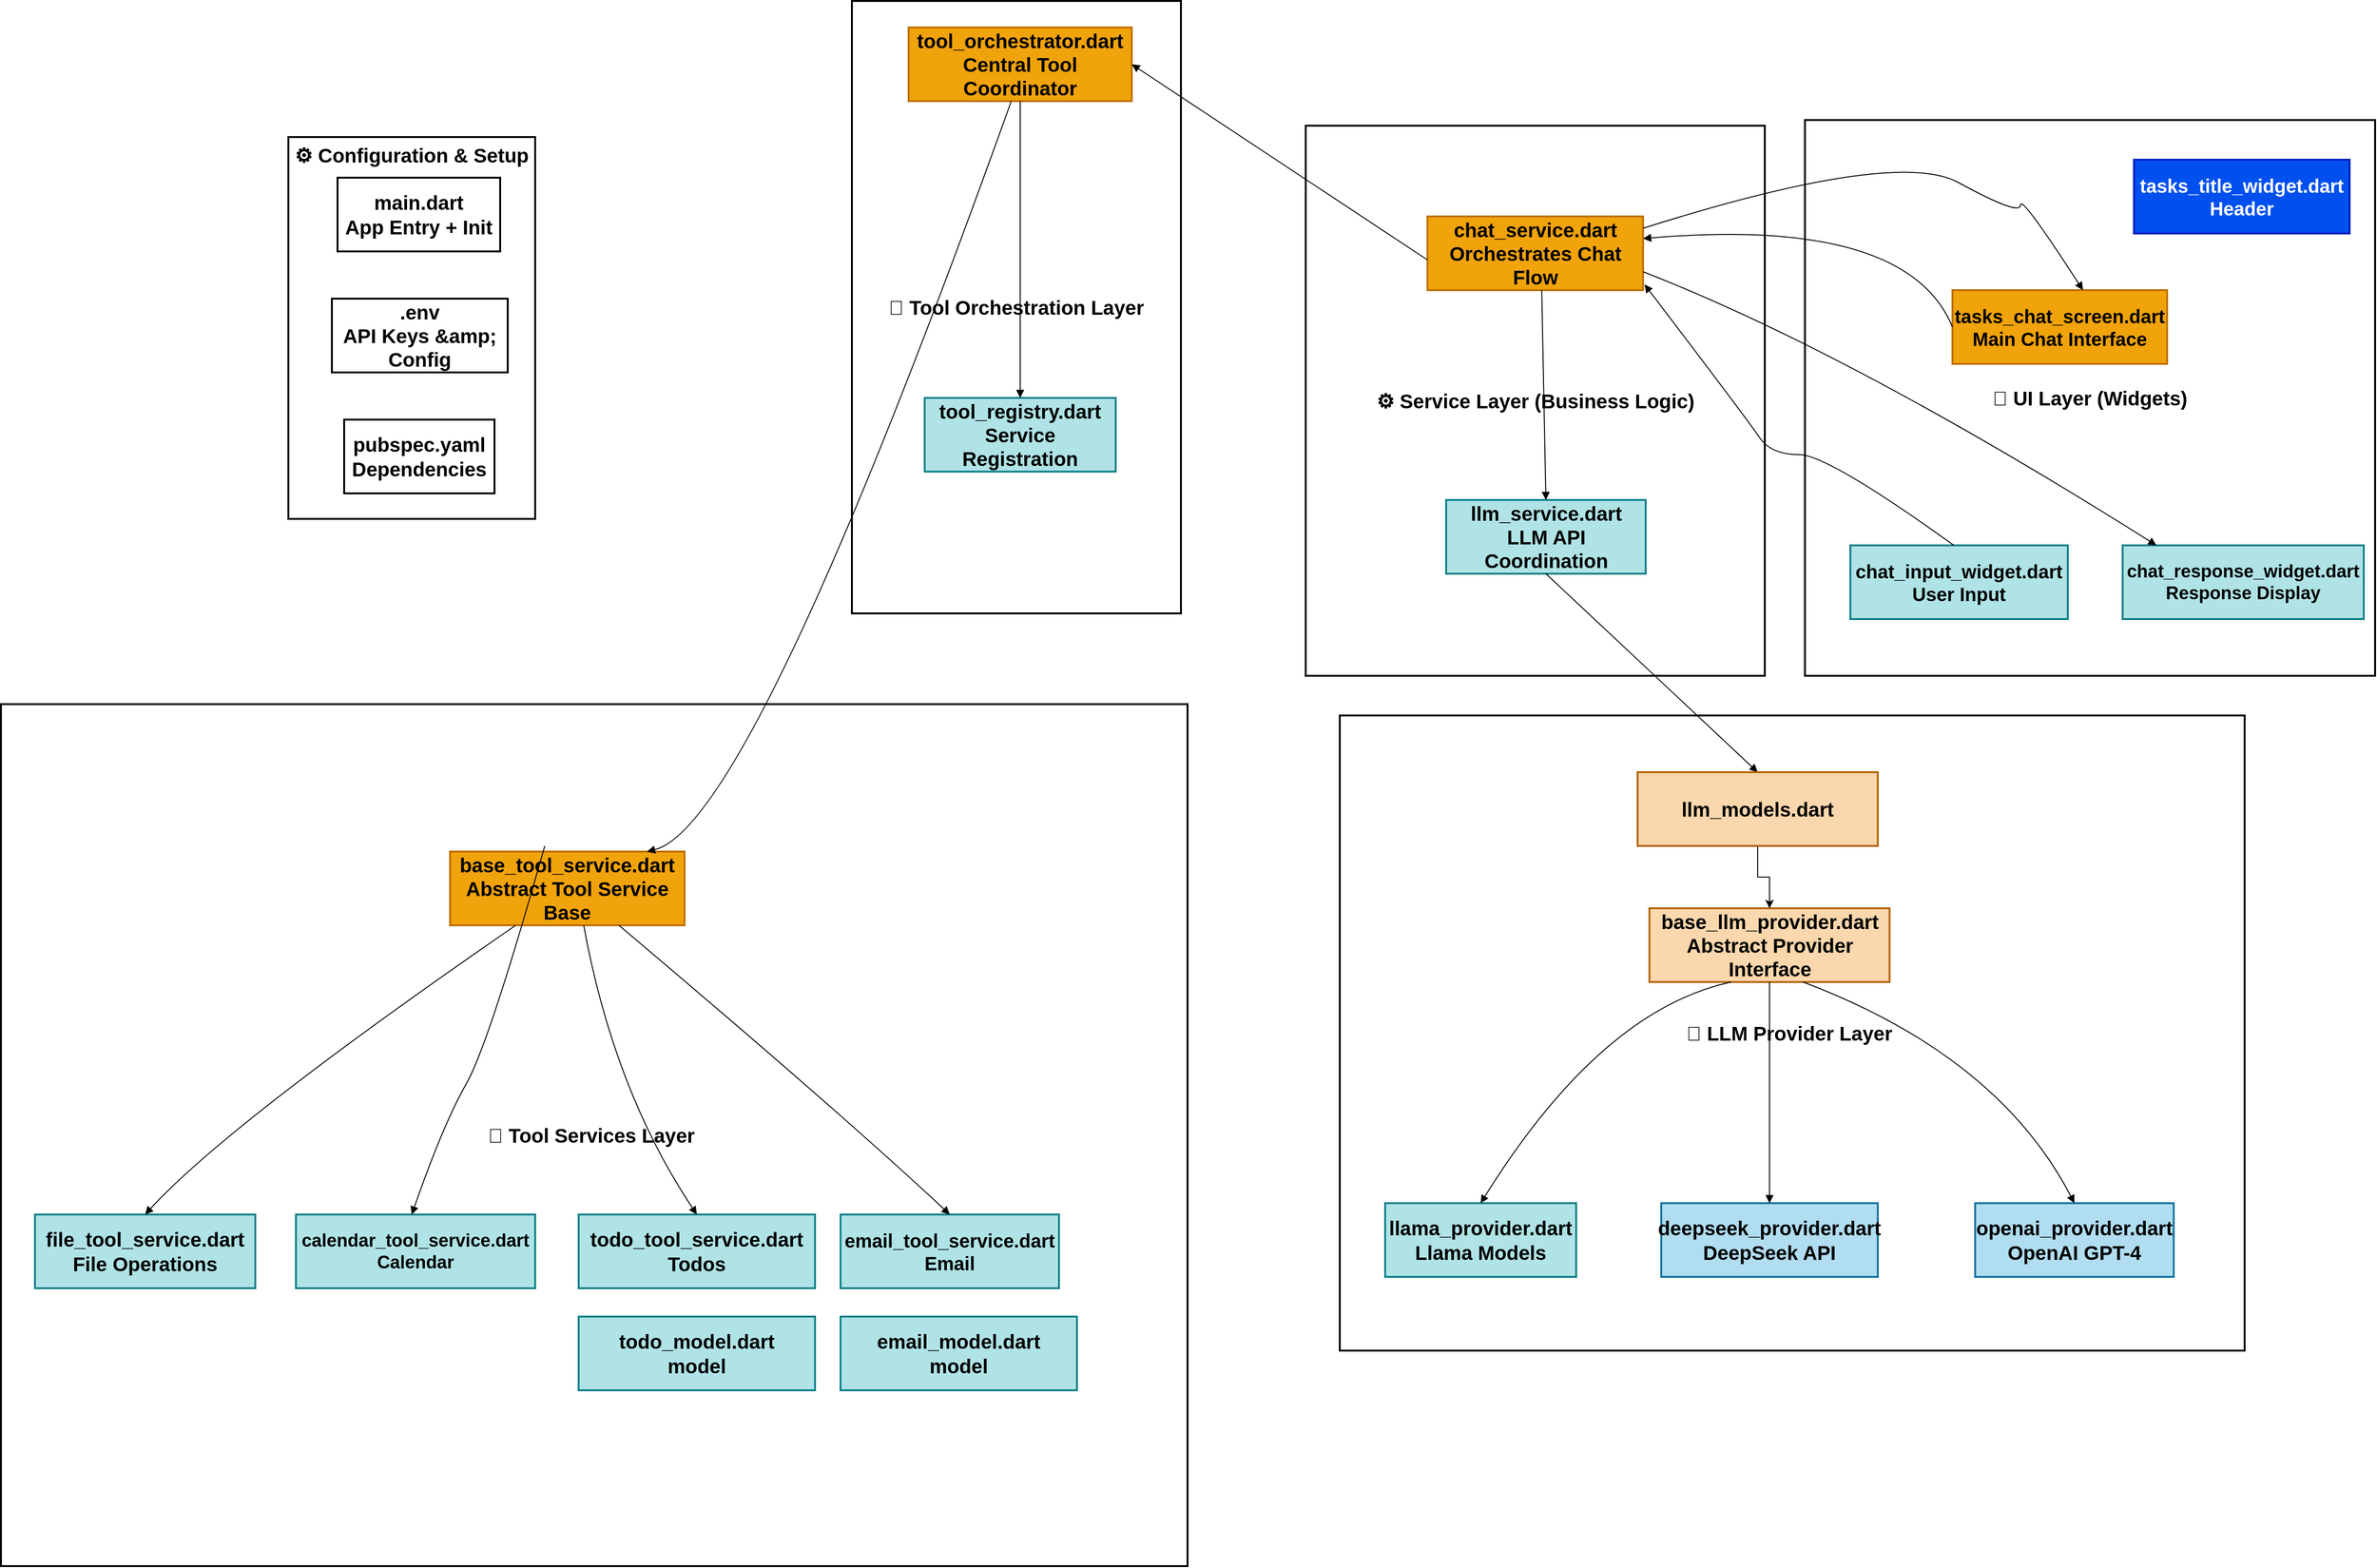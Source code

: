 <mxfile version="28.1.1">
  <diagram name="Page-1" id="m0tTITPAMlGMEODDCuPM">
    <mxGraphModel dx="60" dy="2158" grid="1" gridSize="12" guides="1" tooltips="1" connect="1" arrows="1" fold="1" page="1" pageScale="1" pageWidth="850" pageHeight="1100" math="0" shadow="0">
      <root>
        <mxCell id="0" />
        <mxCell id="1" parent="0" />
        <mxCell id="lACa1mFGaf2mxa2fbCJX-1" value="⚙️ Configuration &amp; Setup" style="whiteSpace=wrap;strokeWidth=2;verticalAlign=top;fontSize=21;fontStyle=1" parent="1" vertex="1">
          <mxGeometry x="2668" y="684" width="261" height="404" as="geometry" />
        </mxCell>
        <mxCell id="lACa1mFGaf2mxa2fbCJX-2" value="main.dart&#xa;App Entry + Init" style="whiteSpace=wrap;strokeWidth=2;fontSize=21;fontStyle=1" parent="lACa1mFGaf2mxa2fbCJX-1" vertex="1">
          <mxGeometry x="52" y="43" width="172" height="78" as="geometry" />
        </mxCell>
        <mxCell id="lACa1mFGaf2mxa2fbCJX-3" value=".env&#xa;API Keys &amp;amp; Config" style="whiteSpace=wrap;strokeWidth=2;fontSize=21;fontStyle=1" parent="lACa1mFGaf2mxa2fbCJX-1" vertex="1">
          <mxGeometry x="46" y="171" width="186" height="78" as="geometry" />
        </mxCell>
        <mxCell id="lACa1mFGaf2mxa2fbCJX-4" value="pubspec.yaml&#xa;Dependencies" style="whiteSpace=wrap;strokeWidth=2;fontSize=21;fontStyle=1" parent="lACa1mFGaf2mxa2fbCJX-1" vertex="1">
          <mxGeometry x="59" y="299" width="159" height="78" as="geometry" />
        </mxCell>
        <mxCell id="lACa1mFGaf2mxa2fbCJX-21" value="🔧 Tool Services Layer " style="whiteSpace=wrap;strokeWidth=2;fontSize=21;fontStyle=1" parent="1" vertex="1">
          <mxGeometry x="2364" y="1284" width="1255" height="912" as="geometry" />
        </mxCell>
        <mxCell id="lACa1mFGaf2mxa2fbCJX-31" value="🎯 Tool Orchestration Layer" style="whiteSpace=wrap;strokeWidth=2;fontSize=21;fontStyle=1" parent="1" vertex="1">
          <mxGeometry x="3264" y="540" width="348" height="648" as="geometry" />
        </mxCell>
        <mxCell id="lACa1mFGaf2mxa2fbCJX-38" value="🧠 LLM Provider Layer " style="whiteSpace=wrap;strokeWidth=2;fontSize=21;fontStyle=1" parent="1" vertex="1">
          <mxGeometry x="3780" y="1296" width="957" height="672" as="geometry" />
        </mxCell>
        <mxCell id="lACa1mFGaf2mxa2fbCJX-44" value="⚙️ Service Layer (Business Logic)" style="whiteSpace=wrap;strokeWidth=2;fontSize=21;fontStyle=1" parent="1" vertex="1">
          <mxGeometry x="3744" y="672" width="485.5" height="582" as="geometry" />
        </mxCell>
        <mxCell id="lACa1mFGaf2mxa2fbCJX-45" value="🎨 UI Layer (Widgets)" style="whiteSpace=wrap;strokeWidth=2;fontSize=21;fontStyle=1" parent="1" vertex="1">
          <mxGeometry x="4272" y="666" width="603" height="588" as="geometry" />
        </mxCell>
        <mxCell id="lACa1mFGaf2mxa2fbCJX-46" value="tasks_chat_screen.dart&#xa;Main Chat Interface" style="whiteSpace=wrap;strokeWidth=2;fontSize=20;fontStyle=1;fillColor=#f0a30a;fontColor=#000000;strokeColor=#BD7000;" parent="1" vertex="1">
          <mxGeometry x="4428" y="846" width="227" height="78" as="geometry" />
        </mxCell>
        <mxCell id="lACa1mFGaf2mxa2fbCJX-47" value="chat_input_widget.dart&#xa;User Input" style="whiteSpace=wrap;strokeWidth=2;fontSize=20;fontStyle=1;fillColor=#b0e3e6;strokeColor=#0e8088;" parent="1" vertex="1">
          <mxGeometry x="4320" y="1116" width="230" height="78" as="geometry" />
        </mxCell>
        <mxCell id="lACa1mFGaf2mxa2fbCJX-48" value="tasks_title_widget.dart&#xa;Header" style="whiteSpace=wrap;strokeWidth=2;fontSize=20;fontStyle=1;fillColor=#0050ef;fontColor=#ffffff;strokeColor=#001DBC;" parent="1" vertex="1">
          <mxGeometry x="4620" y="708" width="228" height="78" as="geometry" />
        </mxCell>
        <mxCell id="lACa1mFGaf2mxa2fbCJX-49" value="chat_response_widget.dart&#xa;Response Display" style="whiteSpace=wrap;strokeWidth=2;fontSize=19;fontStyle=1;fillColor=#b0e3e6;strokeColor=#0e8088;" parent="1" vertex="1">
          <mxGeometry x="4608" y="1116" width="255" height="78" as="geometry" />
        </mxCell>
        <mxCell id="lACa1mFGaf2mxa2fbCJX-50" value="chat_service.dart&#xa;Orchestrates Chat Flow" style="whiteSpace=wrap;strokeWidth=2;fontSize=21;fontStyle=1;fillColor=#f0a30a;fontColor=#000000;strokeColor=#BD7000;" parent="1" vertex="1">
          <mxGeometry x="3872.75" y="768" width="228" height="78" as="geometry" />
        </mxCell>
        <mxCell id="lACa1mFGaf2mxa2fbCJX-51" value="llm_service.dart&#xa;LLM API Coordination" style="whiteSpace=wrap;strokeWidth=2;fontSize=21;fontStyle=1;fillColor=#b0e3e6;strokeColor=#0e8088;" parent="1" vertex="1">
          <mxGeometry x="3892.5" y="1068" width="211" height="78" as="geometry" />
        </mxCell>
        <mxCell id="lACa1mFGaf2mxa2fbCJX-52" value="base_llm_provider.dart&#xa;Abstract Provider Interface" style="whiteSpace=wrap;strokeWidth=2;fontSize=21;fontStyle=1;fillColor=#fad7ac;strokeColor=#b46504;" parent="1" vertex="1">
          <mxGeometry x="4107.5" y="1500" width="254" height="78" as="geometry" />
        </mxCell>
        <mxCell id="lACa1mFGaf2mxa2fbCJX-53" value="openai_provider.dart&#xa;OpenAI GPT-4" style="whiteSpace=wrap;strokeWidth=2;fontSize=21;fontStyle=1;fillColor=#b1ddf0;strokeColor=#10739e;" parent="1" vertex="1">
          <mxGeometry x="4452" y="1812" width="210" height="78" as="geometry" />
        </mxCell>
        <mxCell id="lACa1mFGaf2mxa2fbCJX-54" value="deepseek_provider.dart&#xa;DeepSeek API" style="whiteSpace=wrap;strokeWidth=2;fontSize=21;fontStyle=1;fillColor=#b1ddf0;strokeColor=#10739e;" parent="1" vertex="1">
          <mxGeometry x="4120" y="1812" width="229" height="78" as="geometry" />
        </mxCell>
        <mxCell id="lACa1mFGaf2mxa2fbCJX-55" value="llama_provider.dart&#xa;Llama Models" style="whiteSpace=wrap;strokeWidth=2;fontSize=21;fontStyle=1;fillColor=#b0e3e6;strokeColor=#0e8088;" parent="1" vertex="1">
          <mxGeometry x="3828" y="1812" width="202" height="78" as="geometry" />
        </mxCell>
        <mxCell id="lACa1mFGaf2mxa2fbCJX-56" value="tool_orchestrator.dart&#xa;Central Tool Coordinator" style="whiteSpace=wrap;strokeWidth=2;fontSize=21;fontStyle=1;fillColor=#f0a30a;fontColor=#000000;strokeColor=#BD7000;" parent="1" vertex="1">
          <mxGeometry x="3324" y="568" width="236" height="78" as="geometry" />
        </mxCell>
        <mxCell id="lACa1mFGaf2mxa2fbCJX-57" value="tool_registry.dart&#xa;Service Registration" style="whiteSpace=wrap;strokeWidth=2;fontSize=21;fontStyle=1;fillColor=#b0e3e6;strokeColor=#0e8088;" parent="1" vertex="1">
          <mxGeometry x="3341" y="960" width="202" height="78" as="geometry" />
        </mxCell>
        <mxCell id="lACa1mFGaf2mxa2fbCJX-58" value="base_tool_service.dart&#xa;Abstract Tool Service Base" style="whiteSpace=wrap;strokeWidth=2;fontSize=21;fontStyle=1;fillColor=#f0a30a;fontColor=#000000;strokeColor=#BD7000;" parent="1" vertex="1">
          <mxGeometry x="2839" y="1440" width="248" height="78" as="geometry" />
        </mxCell>
        <mxCell id="lACa1mFGaf2mxa2fbCJX-59" value="email_tool_service.dart&#xa;Email" style="whiteSpace=wrap;strokeWidth=2;fontSize=20;fontStyle=1;fillColor=#b0e3e6;strokeColor=#0e8088;" parent="1" vertex="1">
          <mxGeometry x="3252" y="1824" width="231" height="78" as="geometry" />
        </mxCell>
        <mxCell id="lACa1mFGaf2mxa2fbCJX-60" value="todo_tool_service.dart&#xa;Todos" style="whiteSpace=wrap;strokeWidth=2;fontSize=21;fontStyle=1;fillColor=#b0e3e6;strokeColor=#0e8088;" parent="1" vertex="1">
          <mxGeometry x="2975" y="1824" width="250" height="78" as="geometry" />
        </mxCell>
        <mxCell id="lACa1mFGaf2mxa2fbCJX-61" value="calendar_tool_service.dart&#xa;Calendar" style="whiteSpace=wrap;strokeWidth=2;fontSize=19;fontStyle=1;fillColor=#b0e3e6;strokeColor=#0e8088;" parent="1" vertex="1">
          <mxGeometry x="2676" y="1824" width="253" height="78" as="geometry" />
        </mxCell>
        <mxCell id="lACa1mFGaf2mxa2fbCJX-62" value="file_tool_service.dart&#xa;File Operations" style="whiteSpace=wrap;strokeWidth=2;fontSize=21;fontStyle=1;fillColor=#b0e3e6;strokeColor=#0e8088;" parent="1" vertex="1">
          <mxGeometry x="2400" y="1824" width="233" height="78" as="geometry" />
        </mxCell>
        <mxCell id="lACa1mFGaf2mxa2fbCJX-63" value="" style="curved=1;startArrow=none;endArrow=block;entryX=1;entryY=0.3;rounded=0;fontSize=21;fontStyle=1;exitX=0;exitY=0.5;exitDx=0;exitDy=0;" parent="1" source="lACa1mFGaf2mxa2fbCJX-46" target="lACa1mFGaf2mxa2fbCJX-50" edge="1">
          <mxGeometry relative="1" as="geometry">
            <Array as="points">
              <mxPoint x="4380" y="768" />
            </Array>
            <mxPoint x="4788" y="240" as="sourcePoint" />
          </mxGeometry>
        </mxCell>
        <mxCell id="lACa1mFGaf2mxa2fbCJX-64" value="" style="curved=1;startArrow=none;endArrow=block;exitX=0.476;exitY=0;entryX=1.007;entryY=0.923;rounded=0;fontSize=21;fontStyle=1;exitDx=0;exitDy=0;exitPerimeter=0;entryDx=0;entryDy=0;entryPerimeter=0;" parent="1" source="lACa1mFGaf2mxa2fbCJX-47" target="lACa1mFGaf2mxa2fbCJX-50" edge="1">
          <mxGeometry relative="1" as="geometry">
            <Array as="points">
              <mxPoint x="4296" y="1020" />
              <mxPoint x="4236" y="1020" />
              <mxPoint x="4212" y="984" />
            </Array>
          </mxGeometry>
        </mxCell>
        <mxCell id="lACa1mFGaf2mxa2fbCJX-65" value="" style="curved=1;startArrow=none;endArrow=block;exitX=1;exitY=0.16;rounded=0;fontSize=21;fontStyle=1;entryX=0.608;entryY=0;entryDx=0;entryDy=0;entryPerimeter=0;" parent="1" source="lACa1mFGaf2mxa2fbCJX-50" target="lACa1mFGaf2mxa2fbCJX-46" edge="1">
          <mxGeometry relative="1" as="geometry">
            <Array as="points">
              <mxPoint x="4368" y="696" />
              <mxPoint x="4500" y="768" />
              <mxPoint x="4500" y="744" />
            </Array>
            <mxPoint x="4692" y="288" as="targetPoint" />
          </mxGeometry>
        </mxCell>
        <mxCell id="lACa1mFGaf2mxa2fbCJX-66" value="" style="curved=1;startArrow=none;endArrow=block;entryX=0.14;entryY=0;rounded=0;fontSize=21;fontStyle=1;exitX=1;exitY=0.75;exitDx=0;exitDy=0;" parent="1" source="lACa1mFGaf2mxa2fbCJX-50" target="lACa1mFGaf2mxa2fbCJX-49" edge="1">
          <mxGeometry relative="1" as="geometry">
            <Array as="points">
              <mxPoint x="4320" y="912" />
            </Array>
          </mxGeometry>
        </mxCell>
        <mxCell id="lACa1mFGaf2mxa2fbCJX-67" value="" style="curved=1;startArrow=none;endArrow=block;exitX=0.53;exitY=1;entryX=0.5;entryY=0;rounded=0;fontSize=21;fontStyle=1" parent="1" source="lACa1mFGaf2mxa2fbCJX-50" target="lACa1mFGaf2mxa2fbCJX-51" edge="1">
          <mxGeometry relative="1" as="geometry">
            <Array as="points" />
          </mxGeometry>
        </mxCell>
        <mxCell id="lACa1mFGaf2mxa2fbCJX-68" value="" style="curved=1;startArrow=none;endArrow=block;exitX=0.5;exitY=1;entryX=0.5;entryY=0;rounded=0;fontSize=21;fontStyle=1;entryDx=0;entryDy=0;" parent="1" source="lACa1mFGaf2mxa2fbCJX-51" target="x_c6HsH0VmMExQvb54hx-4" edge="1">
          <mxGeometry relative="1" as="geometry">
            <Array as="points" />
          </mxGeometry>
        </mxCell>
        <mxCell id="lACa1mFGaf2mxa2fbCJX-69" value="" style="curved=1;startArrow=none;endArrow=block;exitX=0.64;exitY=1;entryX=0.5;entryY=0;rounded=0;fontSize=21;fontStyle=1" parent="1" source="lACa1mFGaf2mxa2fbCJX-52" target="lACa1mFGaf2mxa2fbCJX-53" edge="1">
          <mxGeometry relative="1" as="geometry">
            <Array as="points">
              <mxPoint x="4476" y="1656" />
            </Array>
          </mxGeometry>
        </mxCell>
        <mxCell id="lACa1mFGaf2mxa2fbCJX-70" value="" style="curved=1;startArrow=none;endArrow=block;exitX=0.5;exitY=1;entryX=0.5;entryY=0;rounded=0;fontSize=21;fontStyle=1" parent="1" source="lACa1mFGaf2mxa2fbCJX-52" target="lACa1mFGaf2mxa2fbCJX-54" edge="1">
          <mxGeometry relative="1" as="geometry">
            <Array as="points" />
          </mxGeometry>
        </mxCell>
        <mxCell id="lACa1mFGaf2mxa2fbCJX-71" value="" style="curved=1;startArrow=none;endArrow=block;exitX=0.34;exitY=1;entryX=0.5;entryY=0;rounded=0;fontSize=21;fontStyle=1" parent="1" source="lACa1mFGaf2mxa2fbCJX-52" target="lACa1mFGaf2mxa2fbCJX-55" edge="1">
          <mxGeometry relative="1" as="geometry">
            <Array as="points">
              <mxPoint x="4056" y="1608" />
            </Array>
          </mxGeometry>
        </mxCell>
        <mxCell id="lACa1mFGaf2mxa2fbCJX-72" value="" style="curved=1;startArrow=none;endArrow=block;exitX=0;exitY=0.59;entryX=1;entryY=0.5;rounded=0;fontSize=21;fontStyle=1;entryDx=0;entryDy=0;" parent="1" source="lACa1mFGaf2mxa2fbCJX-50" target="lACa1mFGaf2mxa2fbCJX-56" edge="1">
          <mxGeometry relative="1" as="geometry">
            <Array as="points" />
          </mxGeometry>
        </mxCell>
        <mxCell id="lACa1mFGaf2mxa2fbCJX-73" value="" style="curved=1;startArrow=none;endArrow=block;exitX=0.5;exitY=1;entryX=0.5;entryY=0;rounded=0;fontSize=21;fontStyle=1" parent="1" source="lACa1mFGaf2mxa2fbCJX-56" target="lACa1mFGaf2mxa2fbCJX-57" edge="1">
          <mxGeometry relative="1" as="geometry">
            <Array as="points" />
          </mxGeometry>
        </mxCell>
        <mxCell id="lACa1mFGaf2mxa2fbCJX-74" value="" style="curved=1;startArrow=none;endArrow=block;exitX=0.46;exitY=1;entryX=0.84;entryY=0;rounded=0;fontSize=21;fontStyle=1" parent="1" source="lACa1mFGaf2mxa2fbCJX-56" target="lACa1mFGaf2mxa2fbCJX-58" edge="1">
          <mxGeometry relative="1" as="geometry">
            <Array as="points">
              <mxPoint x="3158" y="1413" />
            </Array>
          </mxGeometry>
        </mxCell>
        <mxCell id="lACa1mFGaf2mxa2fbCJX-75" value="" style="curved=1;startArrow=none;endArrow=block;exitX=0.72;exitY=1;entryX=0.5;entryY=0;rounded=0;fontSize=21;fontStyle=1" parent="1" source="lACa1mFGaf2mxa2fbCJX-58" target="lACa1mFGaf2mxa2fbCJX-59" edge="1">
          <mxGeometry relative="1" as="geometry">
            <Array as="points">
              <mxPoint x="3252" y="1716" />
            </Array>
          </mxGeometry>
        </mxCell>
        <mxCell id="lACa1mFGaf2mxa2fbCJX-76" value="" style="curved=1;startArrow=none;endArrow=block;exitX=0.57;exitY=1;entryX=0.5;entryY=0;rounded=0;fontSize=21;fontStyle=1" parent="1" source="lACa1mFGaf2mxa2fbCJX-58" target="lACa1mFGaf2mxa2fbCJX-60" edge="1">
          <mxGeometry relative="1" as="geometry">
            <Array as="points">
              <mxPoint x="3012" y="1692" />
            </Array>
          </mxGeometry>
        </mxCell>
        <mxCell id="lACa1mFGaf2mxa2fbCJX-77" value="" style="curved=1;startArrow=none;endArrow=block;exitX=0.42;exitY=1;entryX=0.5;entryY=0;rounded=0;fontSize=21;fontStyle=1" parent="1" edge="1">
          <mxGeometry relative="1" as="geometry">
            <Array as="points">
              <mxPoint x="2880" y="1644" />
              <mxPoint x="2832" y="1728" />
            </Array>
            <mxPoint x="2939.16" y="1434" as="sourcePoint" />
            <mxPoint x="2798.5" y="1824" as="targetPoint" />
          </mxGeometry>
        </mxCell>
        <mxCell id="lACa1mFGaf2mxa2fbCJX-78" value="" style="curved=1;startArrow=none;endArrow=block;exitX=0.28;exitY=1;entryX=0.5;entryY=0;rounded=0;fontSize=21;fontStyle=1" parent="1" source="lACa1mFGaf2mxa2fbCJX-58" target="lACa1mFGaf2mxa2fbCJX-62" edge="1">
          <mxGeometry relative="1" as="geometry">
            <Array as="points">
              <mxPoint x="2604" y="1728" />
            </Array>
          </mxGeometry>
        </mxCell>
        <mxCell id="x_c6HsH0VmMExQvb54hx-2" value="todo_model.dart&#xa;model" style="whiteSpace=wrap;strokeWidth=2;fontSize=21;fontStyle=1;fillColor=#b0e3e6;strokeColor=#0e8088;" vertex="1" parent="1">
          <mxGeometry x="2975" y="1932" width="250" height="78" as="geometry" />
        </mxCell>
        <mxCell id="x_c6HsH0VmMExQvb54hx-3" value="email_model.dart&#xa;model" style="whiteSpace=wrap;strokeWidth=2;fontSize=21;fontStyle=1;fillColor=#b0e3e6;strokeColor=#0e8088;" vertex="1" parent="1">
          <mxGeometry x="3252" y="1932" width="250" height="78" as="geometry" />
        </mxCell>
        <mxCell id="x_c6HsH0VmMExQvb54hx-5" value="" style="edgeStyle=orthogonalEdgeStyle;rounded=0;orthogonalLoop=1;jettySize=auto;html=1;" edge="1" parent="1" source="x_c6HsH0VmMExQvb54hx-4" target="lACa1mFGaf2mxa2fbCJX-52">
          <mxGeometry relative="1" as="geometry" />
        </mxCell>
        <mxCell id="x_c6HsH0VmMExQvb54hx-4" value="llm_models.dart" style="whiteSpace=wrap;strokeWidth=2;fontSize=21;fontStyle=1;fillColor=#fad7ac;strokeColor=#b46504;" vertex="1" parent="1">
          <mxGeometry x="4095" y="1356" width="254" height="78" as="geometry" />
        </mxCell>
      </root>
    </mxGraphModel>
  </diagram>
</mxfile>
